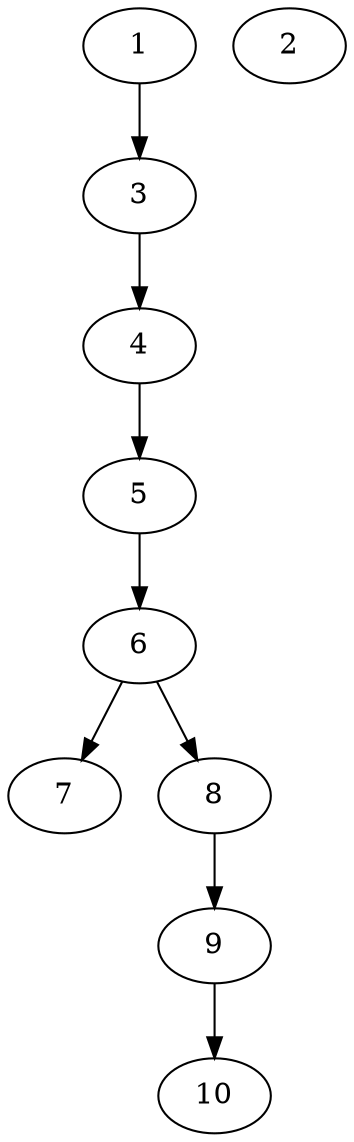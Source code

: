 // DAG (tier=1-easy, mode=data, n=10, ccr=0.324, fat=0.415, density=0.272, regular=0.679, jump=0.060, mindata=1048576, maxdata=8388608)
// DAG automatically generated by daggen at Sun Aug 24 16:33:33 2025
// /home/ermia/Project/Environments/daggen/bin/daggen --dot --ccr 0.324 --fat 0.415 --regular 0.679 --density 0.272 --jump 0.060 --mindata 1048576 --maxdata 8388608 -n 10 
digraph G {
  1 [size="194683431385086528", alpha="0.02", expect_size="97341715692543264"]
  1 -> 3 [size ="117336493260800"]
  2 [size="1250106718910676992", alpha="0.07", expect_size="625053359455338496"]
  3 [size="383492671722749952000", alpha="0.05", expect_size="191746335861374976000"]
  3 -> 4 [size ="422274347827200"]
  4 [size="10396094636011570", alpha="0.15", expect_size="5198047318005785"]
  4 -> 5 [size ="16091237580800"]
  5 [size="13829499289863476", alpha="0.04", expect_size="6914749644931738"]
  5 -> 6 [size ="255696859824128"]
  6 [size="412839962722565248", alpha="0.04", expect_size="206419981361282624"]
  6 -> 7 [size ="189906039078912"]
  6 -> 8 [size ="189906039078912"]
  7 [size="22542596327286840", alpha="0.16", expect_size="11271298163643420"]
  8 [size="19105452023136248", alpha="0.04", expect_size="9552726011568124"]
  8 -> 9 [size ="394994753994752"]
  9 [size="1898952938223002", alpha="0.05", expect_size="949476469111501"]
  9 -> 10 [size ="68327862960128"]
  10 [size="91652839900549480448", alpha="0.06", expect_size="45826419950274740224"]
}